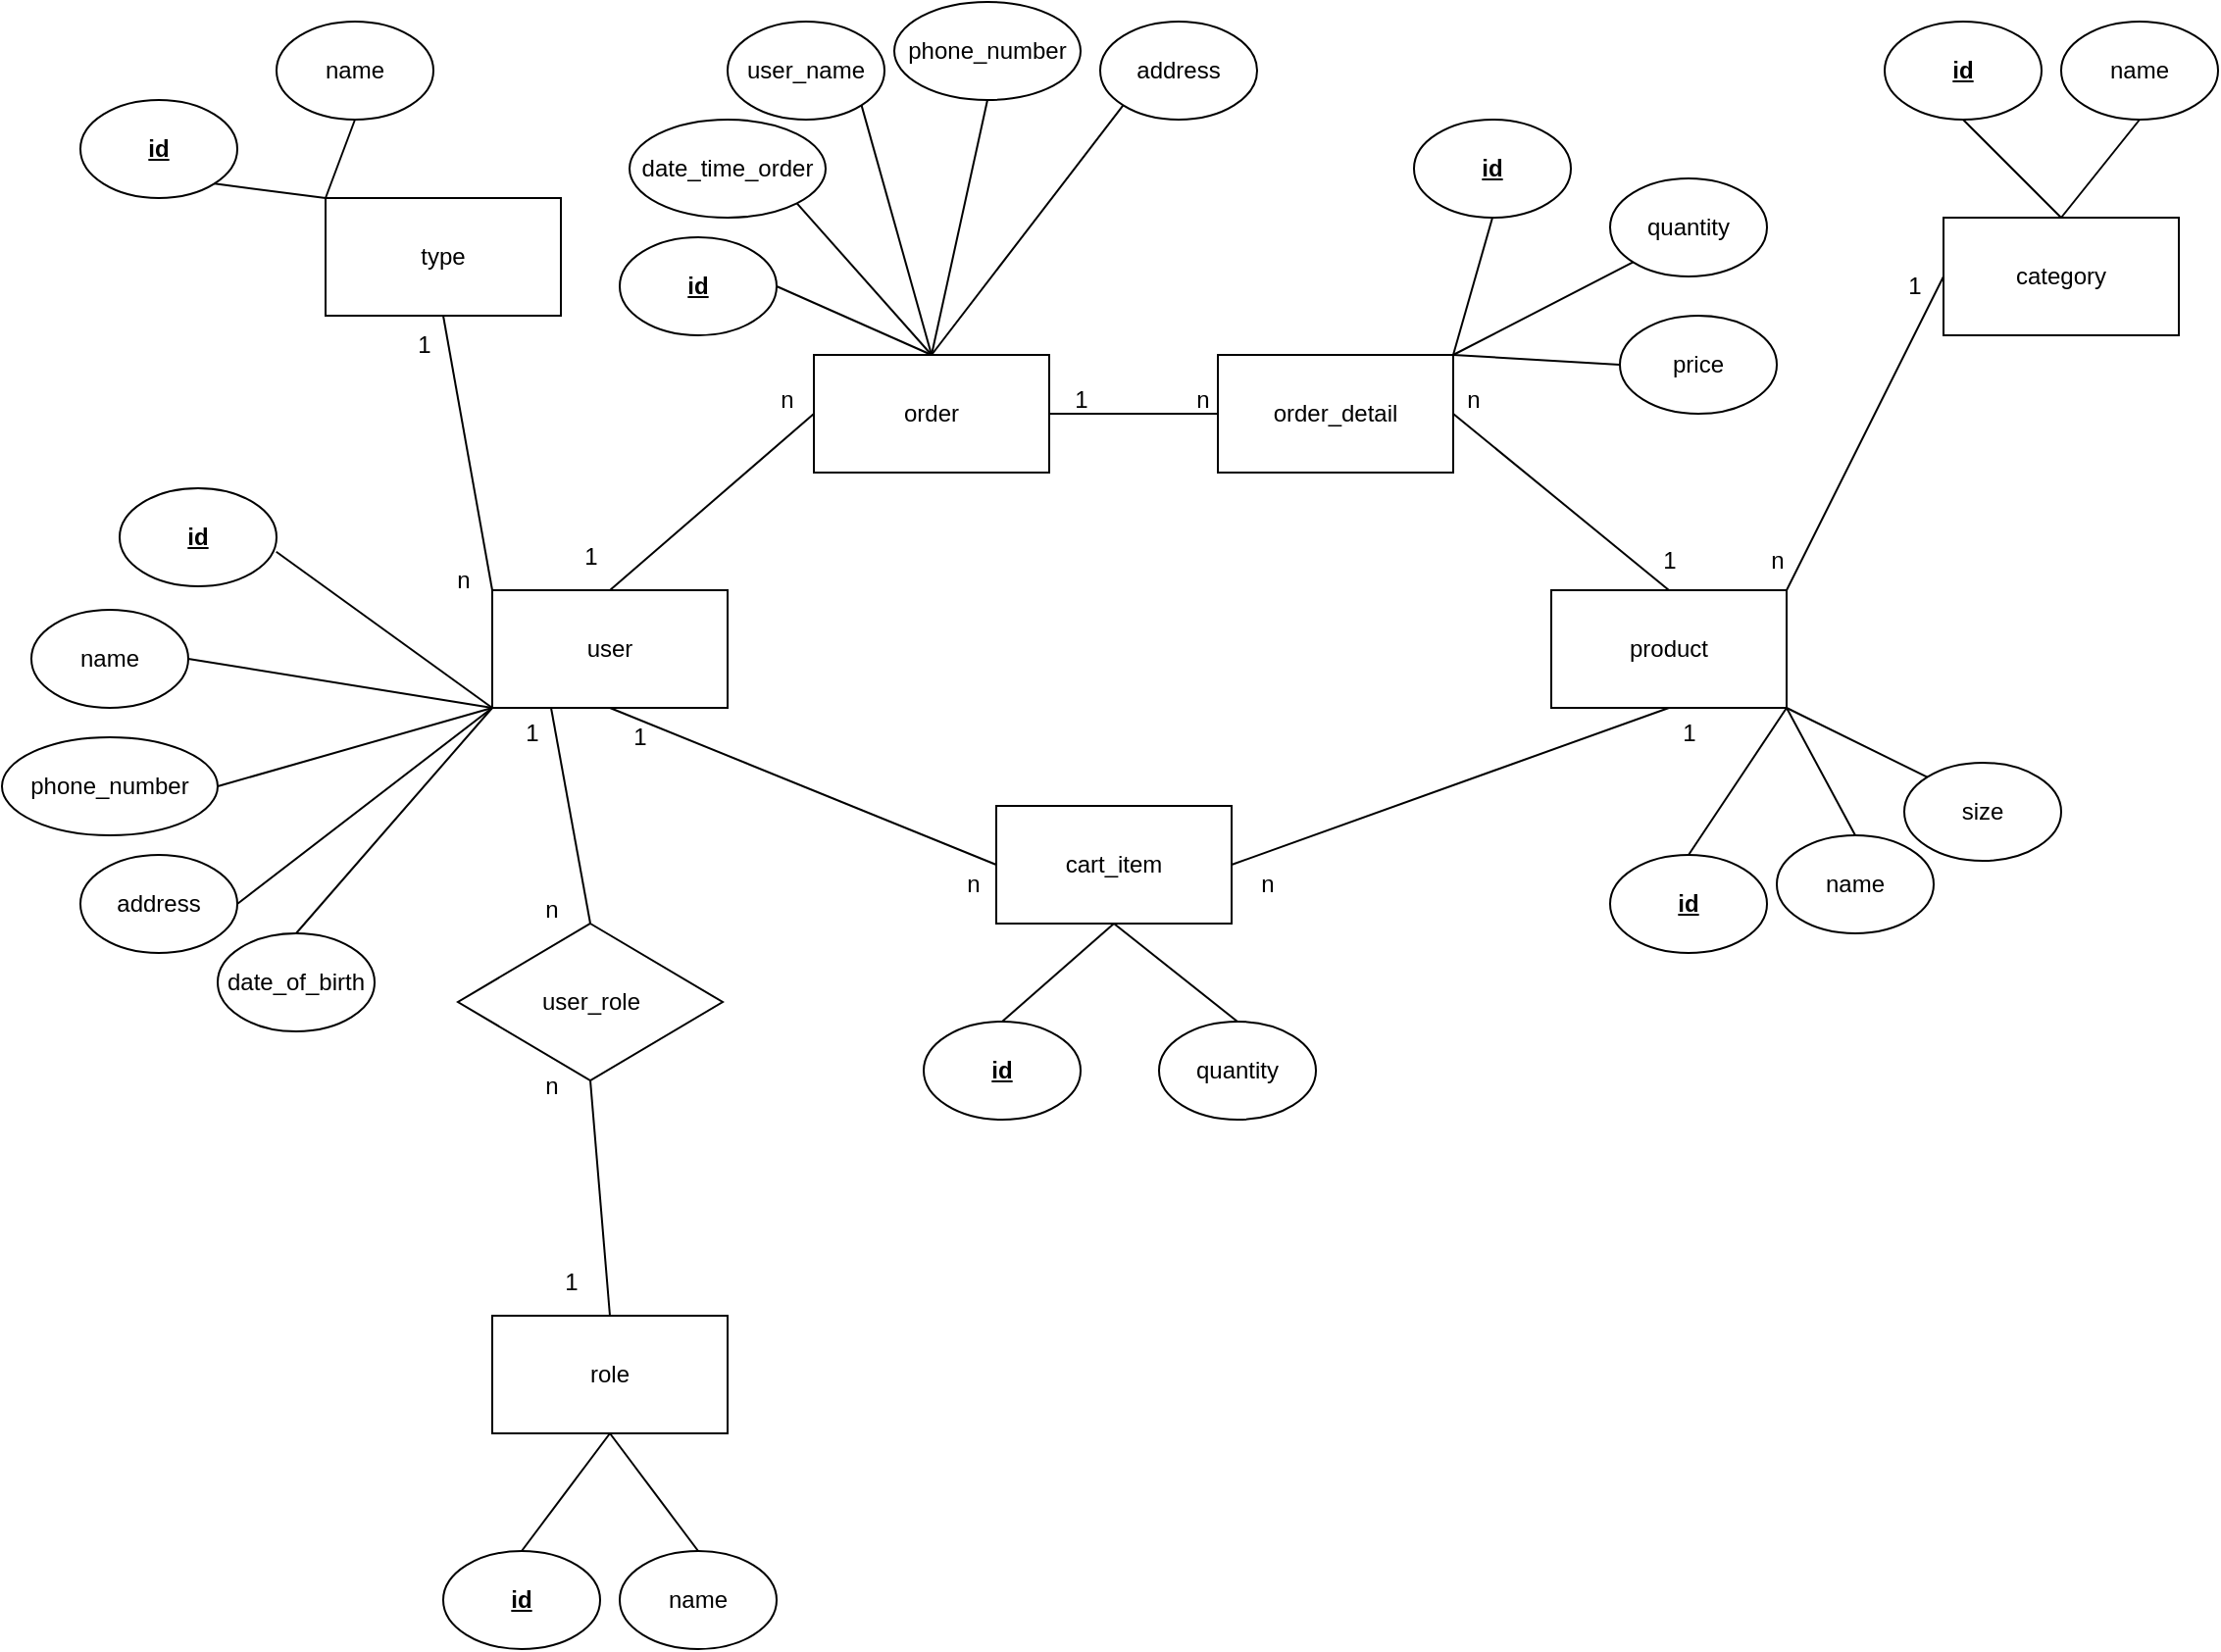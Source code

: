 <mxfile version="21.8.2" type="device">
  <diagram name="Trang-1" id="0O9hRr2BX_TqzbQARVlw">
    <mxGraphModel dx="2117" dy="542" grid="1" gridSize="10" guides="1" tooltips="1" connect="1" arrows="1" fold="1" page="1" pageScale="1" pageWidth="827" pageHeight="1169" math="0" shadow="0">
      <root>
        <mxCell id="0" />
        <mxCell id="1" parent="0" />
        <mxCell id="ZVqdNr6P1_I5kvniK3z6-1" value="user" style="rounded=0;whiteSpace=wrap;html=1;" vertex="1" parent="1">
          <mxGeometry x="130" y="420" width="120" height="60" as="geometry" />
        </mxCell>
        <mxCell id="ZVqdNr6P1_I5kvniK3z6-2" value="order" style="rounded=0;whiteSpace=wrap;html=1;" vertex="1" parent="1">
          <mxGeometry x="294" y="300" width="120" height="60" as="geometry" />
        </mxCell>
        <mxCell id="ZVqdNr6P1_I5kvniK3z6-3" value="order_detail" style="rounded=0;whiteSpace=wrap;html=1;" vertex="1" parent="1">
          <mxGeometry x="500" y="300" width="120" height="60" as="geometry" />
        </mxCell>
        <mxCell id="ZVqdNr6P1_I5kvniK3z6-4" value="product" style="rounded=0;whiteSpace=wrap;html=1;" vertex="1" parent="1">
          <mxGeometry x="670" y="420" width="120" height="60" as="geometry" />
        </mxCell>
        <mxCell id="ZVqdNr6P1_I5kvniK3z6-6" value="cart_item" style="rounded=0;whiteSpace=wrap;html=1;" vertex="1" parent="1">
          <mxGeometry x="387" y="530" width="120" height="60" as="geometry" />
        </mxCell>
        <mxCell id="ZVqdNr6P1_I5kvniK3z6-7" value="" style="endArrow=none;html=1;rounded=0;exitX=0.5;exitY=1;exitDx=0;exitDy=0;entryX=0;entryY=0.5;entryDx=0;entryDy=0;" edge="1" parent="1" source="ZVqdNr6P1_I5kvniK3z6-1" target="ZVqdNr6P1_I5kvniK3z6-6">
          <mxGeometry width="50" height="50" relative="1" as="geometry">
            <mxPoint x="390" y="310" as="sourcePoint" />
            <mxPoint x="294" y="570" as="targetPoint" />
          </mxGeometry>
        </mxCell>
        <mxCell id="ZVqdNr6P1_I5kvniK3z6-8" value="" style="endArrow=none;html=1;rounded=0;exitX=0.5;exitY=0;exitDx=0;exitDy=0;entryX=0;entryY=0.5;entryDx=0;entryDy=0;" edge="1" parent="1" source="ZVqdNr6P1_I5kvniK3z6-1" target="ZVqdNr6P1_I5kvniK3z6-2">
          <mxGeometry width="50" height="50" relative="1" as="geometry">
            <mxPoint x="390" y="380" as="sourcePoint" />
            <mxPoint x="440" y="330" as="targetPoint" />
          </mxGeometry>
        </mxCell>
        <mxCell id="ZVqdNr6P1_I5kvniK3z6-9" value="" style="endArrow=none;html=1;rounded=0;exitX=1;exitY=0.5;exitDx=0;exitDy=0;entryX=0;entryY=0.5;entryDx=0;entryDy=0;" edge="1" parent="1" source="ZVqdNr6P1_I5kvniK3z6-2" target="ZVqdNr6P1_I5kvniK3z6-3">
          <mxGeometry width="50" height="50" relative="1" as="geometry">
            <mxPoint x="390" y="380" as="sourcePoint" />
            <mxPoint x="440" y="330" as="targetPoint" />
          </mxGeometry>
        </mxCell>
        <mxCell id="ZVqdNr6P1_I5kvniK3z6-11" value="" style="endArrow=none;html=1;rounded=0;exitX=1;exitY=0.5;exitDx=0;exitDy=0;entryX=0.5;entryY=1;entryDx=0;entryDy=0;" edge="1" parent="1" source="ZVqdNr6P1_I5kvniK3z6-6" target="ZVqdNr6P1_I5kvniK3z6-4">
          <mxGeometry width="50" height="50" relative="1" as="geometry">
            <mxPoint x="390" y="380" as="sourcePoint" />
            <mxPoint x="440" y="330" as="targetPoint" />
          </mxGeometry>
        </mxCell>
        <mxCell id="ZVqdNr6P1_I5kvniK3z6-12" value="" style="endArrow=none;html=1;rounded=0;exitX=0.5;exitY=0;exitDx=0;exitDy=0;entryX=1;entryY=0.5;entryDx=0;entryDy=0;" edge="1" parent="1" source="ZVqdNr6P1_I5kvniK3z6-4" target="ZVqdNr6P1_I5kvniK3z6-3">
          <mxGeometry width="50" height="50" relative="1" as="geometry">
            <mxPoint x="390" y="340" as="sourcePoint" />
            <mxPoint x="440" y="290" as="targetPoint" />
          </mxGeometry>
        </mxCell>
        <mxCell id="ZVqdNr6P1_I5kvniK3z6-13" value="1" style="text;html=1;align=center;verticalAlign=middle;resizable=0;points=[];autosize=1;strokeColor=none;fillColor=none;" vertex="1" parent="1">
          <mxGeometry x="165" y="388" width="30" height="30" as="geometry" />
        </mxCell>
        <mxCell id="ZVqdNr6P1_I5kvniK3z6-14" value="n" style="text;html=1;align=center;verticalAlign=middle;resizable=0;points=[];autosize=1;strokeColor=none;fillColor=none;" vertex="1" parent="1">
          <mxGeometry x="265" y="308" width="30" height="30" as="geometry" />
        </mxCell>
        <mxCell id="ZVqdNr6P1_I5kvniK3z6-15" value="1" style="text;html=1;align=center;verticalAlign=middle;resizable=0;points=[];autosize=1;strokeColor=none;fillColor=none;" vertex="1" parent="1">
          <mxGeometry x="415" y="308" width="30" height="30" as="geometry" />
        </mxCell>
        <mxCell id="ZVqdNr6P1_I5kvniK3z6-16" value="n" style="text;html=1;align=center;verticalAlign=middle;resizable=0;points=[];autosize=1;strokeColor=none;fillColor=none;" vertex="1" parent="1">
          <mxGeometry x="477" y="308" width="30" height="30" as="geometry" />
        </mxCell>
        <mxCell id="ZVqdNr6P1_I5kvniK3z6-19" value="1" style="text;html=1;align=center;verticalAlign=middle;resizable=0;points=[];autosize=1;strokeColor=none;fillColor=none;" vertex="1" parent="1">
          <mxGeometry x="715" y="390" width="30" height="30" as="geometry" />
        </mxCell>
        <mxCell id="ZVqdNr6P1_I5kvniK3z6-20" value="n" style="text;html=1;align=center;verticalAlign=middle;resizable=0;points=[];autosize=1;strokeColor=none;fillColor=none;" vertex="1" parent="1">
          <mxGeometry x="615" y="308" width="30" height="30" as="geometry" />
        </mxCell>
        <mxCell id="ZVqdNr6P1_I5kvniK3z6-21" value="1" style="text;html=1;align=center;verticalAlign=middle;resizable=0;points=[];autosize=1;strokeColor=none;fillColor=none;" vertex="1" parent="1">
          <mxGeometry x="725" y="478" width="30" height="30" as="geometry" />
        </mxCell>
        <mxCell id="ZVqdNr6P1_I5kvniK3z6-23" value="n" style="text;html=1;align=center;verticalAlign=middle;resizable=0;points=[];autosize=1;strokeColor=none;fillColor=none;" vertex="1" parent="1">
          <mxGeometry x="510" y="555" width="30" height="30" as="geometry" />
        </mxCell>
        <mxCell id="ZVqdNr6P1_I5kvniK3z6-24" value="1" style="text;html=1;align=center;verticalAlign=middle;resizable=0;points=[];autosize=1;strokeColor=none;fillColor=none;" vertex="1" parent="1">
          <mxGeometry x="190" y="480" width="30" height="30" as="geometry" />
        </mxCell>
        <mxCell id="ZVqdNr6P1_I5kvniK3z6-28" value="n" style="text;html=1;align=center;verticalAlign=middle;resizable=0;points=[];autosize=1;strokeColor=none;fillColor=none;" vertex="1" parent="1">
          <mxGeometry x="360" y="555" width="30" height="30" as="geometry" />
        </mxCell>
        <mxCell id="ZVqdNr6P1_I5kvniK3z6-29" value="type" style="whiteSpace=wrap;html=1;" vertex="1" parent="1">
          <mxGeometry x="45" y="220" width="120" height="60" as="geometry" />
        </mxCell>
        <mxCell id="ZVqdNr6P1_I5kvniK3z6-33" value="" style="endArrow=none;html=1;rounded=0;exitX=0;exitY=0;exitDx=0;exitDy=0;entryX=0.5;entryY=1;entryDx=0;entryDy=0;" edge="1" parent="1" source="ZVqdNr6P1_I5kvniK3z6-1" target="ZVqdNr6P1_I5kvniK3z6-29">
          <mxGeometry width="50" height="50" relative="1" as="geometry">
            <mxPoint x="390" y="440" as="sourcePoint" />
            <mxPoint x="440" y="390" as="targetPoint" />
          </mxGeometry>
        </mxCell>
        <mxCell id="ZVqdNr6P1_I5kvniK3z6-34" value="category" style="whiteSpace=wrap;html=1;" vertex="1" parent="1">
          <mxGeometry x="870" y="230" width="120" height="60" as="geometry" />
        </mxCell>
        <mxCell id="ZVqdNr6P1_I5kvniK3z6-36" value="" style="endArrow=none;html=1;rounded=0;entryX=0;entryY=0.5;entryDx=0;entryDy=0;exitX=1;exitY=0;exitDx=0;exitDy=0;" edge="1" parent="1" source="ZVqdNr6P1_I5kvniK3z6-4" target="ZVqdNr6P1_I5kvniK3z6-34">
          <mxGeometry width="50" height="50" relative="1" as="geometry">
            <mxPoint x="700" y="440" as="sourcePoint" />
            <mxPoint x="750" y="390" as="targetPoint" />
          </mxGeometry>
        </mxCell>
        <mxCell id="ZVqdNr6P1_I5kvniK3z6-38" value="n" style="text;html=1;align=center;verticalAlign=middle;resizable=0;points=[];autosize=1;strokeColor=none;fillColor=none;" vertex="1" parent="1">
          <mxGeometry x="770" y="390" width="30" height="30" as="geometry" />
        </mxCell>
        <mxCell id="ZVqdNr6P1_I5kvniK3z6-39" value="1" style="text;html=1;align=center;verticalAlign=middle;resizable=0;points=[];autosize=1;strokeColor=none;fillColor=none;" vertex="1" parent="1">
          <mxGeometry x="840" y="250" width="30" height="30" as="geometry" />
        </mxCell>
        <mxCell id="ZVqdNr6P1_I5kvniK3z6-53" value="&lt;b&gt;&lt;u&gt;id&lt;/u&gt;&lt;/b&gt;" style="ellipse;whiteSpace=wrap;html=1;" vertex="1" parent="1">
          <mxGeometry x="-60" y="368" width="80" height="50" as="geometry" />
        </mxCell>
        <mxCell id="ZVqdNr6P1_I5kvniK3z6-54" value="&lt;b&gt;&lt;u&gt;id&lt;/u&gt;&lt;/b&gt;" style="ellipse;whiteSpace=wrap;html=1;" vertex="1" parent="1">
          <mxGeometry x="195" y="240" width="80" height="50" as="geometry" />
        </mxCell>
        <mxCell id="ZVqdNr6P1_I5kvniK3z6-55" value="&lt;b&gt;&lt;u&gt;id&lt;/u&gt;&lt;/b&gt;" style="ellipse;whiteSpace=wrap;html=1;" vertex="1" parent="1">
          <mxGeometry x="600" y="180" width="80" height="50" as="geometry" />
        </mxCell>
        <mxCell id="ZVqdNr6P1_I5kvniK3z6-56" value="&lt;b&gt;&lt;u&gt;id&lt;/u&gt;&lt;/b&gt;" style="ellipse;whiteSpace=wrap;html=1;" vertex="1" parent="1">
          <mxGeometry x="350" y="640" width="80" height="50" as="geometry" />
        </mxCell>
        <mxCell id="ZVqdNr6P1_I5kvniK3z6-58" value="&lt;b&gt;&lt;u&gt;id&lt;/u&gt;&lt;/b&gt;" style="ellipse;whiteSpace=wrap;html=1;" vertex="1" parent="1">
          <mxGeometry x="700" y="555" width="80" height="50" as="geometry" />
        </mxCell>
        <mxCell id="ZVqdNr6P1_I5kvniK3z6-59" value="&lt;b&gt;&lt;u&gt;id&lt;/u&gt;&lt;/b&gt;" style="ellipse;whiteSpace=wrap;html=1;" vertex="1" parent="1">
          <mxGeometry x="840" y="130" width="80" height="50" as="geometry" />
        </mxCell>
        <mxCell id="ZVqdNr6P1_I5kvniK3z6-60" value="&lt;b&gt;&lt;u&gt;id&lt;/u&gt;&lt;/b&gt;" style="ellipse;whiteSpace=wrap;html=1;" vertex="1" parent="1">
          <mxGeometry x="-80" y="170" width="80" height="50" as="geometry" />
        </mxCell>
        <mxCell id="ZVqdNr6P1_I5kvniK3z6-64" value="name" style="ellipse;whiteSpace=wrap;html=1;" vertex="1" parent="1">
          <mxGeometry x="930" y="130" width="80" height="50" as="geometry" />
        </mxCell>
        <mxCell id="ZVqdNr6P1_I5kvniK3z6-68" value="" style="endArrow=none;html=1;rounded=0;exitX=0.5;exitY=0;exitDx=0;exitDy=0;entryX=0.5;entryY=1;entryDx=0;entryDy=0;" edge="1" parent="1" source="ZVqdNr6P1_I5kvniK3z6-34" target="ZVqdNr6P1_I5kvniK3z6-64">
          <mxGeometry width="50" height="50" relative="1" as="geometry">
            <mxPoint x="1170" y="410" as="sourcePoint" />
            <mxPoint x="1220" y="360" as="targetPoint" />
          </mxGeometry>
        </mxCell>
        <mxCell id="ZVqdNr6P1_I5kvniK3z6-69" value="" style="endArrow=none;html=1;rounded=0;exitX=0.5;exitY=0;exitDx=0;exitDy=0;entryX=0.5;entryY=1;entryDx=0;entryDy=0;" edge="1" parent="1" source="ZVqdNr6P1_I5kvniK3z6-34" target="ZVqdNr6P1_I5kvniK3z6-59">
          <mxGeometry width="50" height="50" relative="1" as="geometry">
            <mxPoint x="1170" y="410" as="sourcePoint" />
            <mxPoint x="1220" y="360" as="targetPoint" />
          </mxGeometry>
        </mxCell>
        <mxCell id="ZVqdNr6P1_I5kvniK3z6-70" value="name" style="ellipse;whiteSpace=wrap;html=1;" vertex="1" parent="1">
          <mxGeometry x="785" y="545" width="80" height="50" as="geometry" />
        </mxCell>
        <mxCell id="ZVqdNr6P1_I5kvniK3z6-72" value="size" style="ellipse;whiteSpace=wrap;html=1;" vertex="1" parent="1">
          <mxGeometry x="850" y="508" width="80" height="50" as="geometry" />
        </mxCell>
        <mxCell id="ZVqdNr6P1_I5kvniK3z6-73" value="quantity" style="ellipse;whiteSpace=wrap;html=1;" vertex="1" parent="1">
          <mxGeometry x="470" y="640" width="80" height="50" as="geometry" />
        </mxCell>
        <mxCell id="ZVqdNr6P1_I5kvniK3z6-74" value="quantity" style="ellipse;whiteSpace=wrap;html=1;" vertex="1" parent="1">
          <mxGeometry x="700" y="210" width="80" height="50" as="geometry" />
        </mxCell>
        <mxCell id="ZVqdNr6P1_I5kvniK3z6-75" value="price" style="ellipse;whiteSpace=wrap;html=1;" vertex="1" parent="1">
          <mxGeometry x="705" y="280" width="80" height="50" as="geometry" />
        </mxCell>
        <mxCell id="ZVqdNr6P1_I5kvniK3z6-76" value="date_time_order" style="ellipse;whiteSpace=wrap;html=1;" vertex="1" parent="1">
          <mxGeometry x="200" y="180" width="100" height="50" as="geometry" />
        </mxCell>
        <mxCell id="ZVqdNr6P1_I5kvniK3z6-77" value="user_name" style="ellipse;whiteSpace=wrap;html=1;" vertex="1" parent="1">
          <mxGeometry x="250" y="130" width="80" height="50" as="geometry" />
        </mxCell>
        <mxCell id="ZVqdNr6P1_I5kvniK3z6-78" value="phone_number" style="ellipse;whiteSpace=wrap;html=1;" vertex="1" parent="1">
          <mxGeometry x="335" y="120" width="95" height="50" as="geometry" />
        </mxCell>
        <mxCell id="ZVqdNr6P1_I5kvniK3z6-79" value="address" style="ellipse;whiteSpace=wrap;html=1;" vertex="1" parent="1">
          <mxGeometry x="440" y="130" width="80" height="50" as="geometry" />
        </mxCell>
        <mxCell id="ZVqdNr6P1_I5kvniK3z6-80" value="name" style="ellipse;whiteSpace=wrap;html=1;" vertex="1" parent="1">
          <mxGeometry x="-105" y="430" width="80" height="50" as="geometry" />
        </mxCell>
        <mxCell id="ZVqdNr6P1_I5kvniK3z6-81" value="phone_number" style="ellipse;whiteSpace=wrap;html=1;" vertex="1" parent="1">
          <mxGeometry x="-120" y="495" width="110" height="50" as="geometry" />
        </mxCell>
        <mxCell id="ZVqdNr6P1_I5kvniK3z6-82" value="address" style="ellipse;whiteSpace=wrap;html=1;" vertex="1" parent="1">
          <mxGeometry x="-80" y="555" width="80" height="50" as="geometry" />
        </mxCell>
        <mxCell id="ZVqdNr6P1_I5kvniK3z6-83" value="date_of_birth" style="ellipse;whiteSpace=wrap;html=1;" vertex="1" parent="1">
          <mxGeometry x="-10" y="595" width="80" height="50" as="geometry" />
        </mxCell>
        <mxCell id="ZVqdNr6P1_I5kvniK3z6-84" value="" style="endArrow=none;html=1;rounded=0;exitX=0.998;exitY=0.648;exitDx=0;exitDy=0;exitPerimeter=0;entryX=0;entryY=1;entryDx=0;entryDy=0;" edge="1" parent="1" source="ZVqdNr6P1_I5kvniK3z6-53" target="ZVqdNr6P1_I5kvniK3z6-1">
          <mxGeometry width="50" height="50" relative="1" as="geometry">
            <mxPoint x="290" y="450" as="sourcePoint" />
            <mxPoint x="340" y="400" as="targetPoint" />
          </mxGeometry>
        </mxCell>
        <mxCell id="ZVqdNr6P1_I5kvniK3z6-85" value="" style="endArrow=none;html=1;rounded=0;exitX=1;exitY=0.5;exitDx=0;exitDy=0;entryX=0;entryY=1;entryDx=0;entryDy=0;" edge="1" parent="1" source="ZVqdNr6P1_I5kvniK3z6-80" target="ZVqdNr6P1_I5kvniK3z6-1">
          <mxGeometry width="50" height="50" relative="1" as="geometry">
            <mxPoint x="30" y="410" as="sourcePoint" />
            <mxPoint x="140" y="490" as="targetPoint" />
          </mxGeometry>
        </mxCell>
        <mxCell id="ZVqdNr6P1_I5kvniK3z6-86" value="" style="endArrow=none;html=1;rounded=0;exitX=1;exitY=0.5;exitDx=0;exitDy=0;entryX=0;entryY=1;entryDx=0;entryDy=0;" edge="1" parent="1" source="ZVqdNr6P1_I5kvniK3z6-81" target="ZVqdNr6P1_I5kvniK3z6-1">
          <mxGeometry width="50" height="50" relative="1" as="geometry">
            <mxPoint x="40" y="420" as="sourcePoint" />
            <mxPoint x="150" y="500" as="targetPoint" />
          </mxGeometry>
        </mxCell>
        <mxCell id="ZVqdNr6P1_I5kvniK3z6-87" value="" style="endArrow=none;html=1;rounded=0;exitX=1;exitY=0.5;exitDx=0;exitDy=0;entryX=0;entryY=1;entryDx=0;entryDy=0;" edge="1" parent="1" source="ZVqdNr6P1_I5kvniK3z6-82" target="ZVqdNr6P1_I5kvniK3z6-1">
          <mxGeometry width="50" height="50" relative="1" as="geometry">
            <mxPoint x="50" y="430" as="sourcePoint" />
            <mxPoint x="160" y="510" as="targetPoint" />
          </mxGeometry>
        </mxCell>
        <mxCell id="ZVqdNr6P1_I5kvniK3z6-88" value="" style="endArrow=none;html=1;rounded=0;exitX=0;exitY=1;exitDx=0;exitDy=0;entryX=0.5;entryY=0;entryDx=0;entryDy=0;" edge="1" parent="1" source="ZVqdNr6P1_I5kvniK3z6-1" target="ZVqdNr6P1_I5kvniK3z6-83">
          <mxGeometry width="50" height="50" relative="1" as="geometry">
            <mxPoint x="60" y="440" as="sourcePoint" />
            <mxPoint x="170" y="520" as="targetPoint" />
          </mxGeometry>
        </mxCell>
        <mxCell id="ZVqdNr6P1_I5kvniK3z6-89" value="" style="endArrow=none;html=1;rounded=0;exitX=0.5;exitY=0;exitDx=0;exitDy=0;entryX=0.5;entryY=1;entryDx=0;entryDy=0;" edge="1" parent="1" source="ZVqdNr6P1_I5kvniK3z6-56" target="ZVqdNr6P1_I5kvniK3z6-6">
          <mxGeometry width="50" height="50" relative="1" as="geometry">
            <mxPoint x="290" y="550" as="sourcePoint" />
            <mxPoint x="340" y="500" as="targetPoint" />
          </mxGeometry>
        </mxCell>
        <mxCell id="ZVqdNr6P1_I5kvniK3z6-90" value="" style="endArrow=none;html=1;rounded=0;exitX=0.5;exitY=1;exitDx=0;exitDy=0;entryX=0.5;entryY=0;entryDx=0;entryDy=0;" edge="1" parent="1" source="ZVqdNr6P1_I5kvniK3z6-6" target="ZVqdNr6P1_I5kvniK3z6-73">
          <mxGeometry width="50" height="50" relative="1" as="geometry">
            <mxPoint x="70" y="450" as="sourcePoint" />
            <mxPoint x="180" y="530" as="targetPoint" />
          </mxGeometry>
        </mxCell>
        <mxCell id="ZVqdNr6P1_I5kvniK3z6-91" value="" style="endArrow=none;html=1;rounded=0;exitX=1;exitY=0.5;exitDx=0;exitDy=0;entryX=0.5;entryY=0;entryDx=0;entryDy=0;" edge="1" parent="1" source="ZVqdNr6P1_I5kvniK3z6-54" target="ZVqdNr6P1_I5kvniK3z6-2">
          <mxGeometry width="50" height="50" relative="1" as="geometry">
            <mxPoint x="290" y="350" as="sourcePoint" />
            <mxPoint x="340" y="300" as="targetPoint" />
          </mxGeometry>
        </mxCell>
        <mxCell id="ZVqdNr6P1_I5kvniK3z6-92" value="" style="endArrow=none;html=1;rounded=0;exitX=1;exitY=1;exitDx=0;exitDy=0;entryX=0.5;entryY=0;entryDx=0;entryDy=0;" edge="1" parent="1" source="ZVqdNr6P1_I5kvniK3z6-76" target="ZVqdNr6P1_I5kvniK3z6-2">
          <mxGeometry width="50" height="50" relative="1" as="geometry">
            <mxPoint x="80" y="460" as="sourcePoint" />
            <mxPoint x="190" y="540" as="targetPoint" />
          </mxGeometry>
        </mxCell>
        <mxCell id="ZVqdNr6P1_I5kvniK3z6-93" value="" style="endArrow=none;html=1;rounded=0;exitX=1;exitY=1;exitDx=0;exitDy=0;entryX=0.5;entryY=0;entryDx=0;entryDy=0;" edge="1" parent="1" source="ZVqdNr6P1_I5kvniK3z6-77" target="ZVqdNr6P1_I5kvniK3z6-2">
          <mxGeometry width="50" height="50" relative="1" as="geometry">
            <mxPoint x="90" y="470" as="sourcePoint" />
            <mxPoint x="200" y="550" as="targetPoint" />
          </mxGeometry>
        </mxCell>
        <mxCell id="ZVqdNr6P1_I5kvniK3z6-94" value="" style="endArrow=none;html=1;rounded=0;exitX=0.5;exitY=1;exitDx=0;exitDy=0;entryX=0.5;entryY=0;entryDx=0;entryDy=0;" edge="1" parent="1" source="ZVqdNr6P1_I5kvniK3z6-78" target="ZVqdNr6P1_I5kvniK3z6-2">
          <mxGeometry width="50" height="50" relative="1" as="geometry">
            <mxPoint x="100" y="480" as="sourcePoint" />
            <mxPoint x="210" y="560" as="targetPoint" />
          </mxGeometry>
        </mxCell>
        <mxCell id="ZVqdNr6P1_I5kvniK3z6-95" value="" style="endArrow=none;html=1;rounded=0;exitX=0;exitY=1;exitDx=0;exitDy=0;entryX=0.5;entryY=0;entryDx=0;entryDy=0;" edge="1" parent="1" source="ZVqdNr6P1_I5kvniK3z6-79" target="ZVqdNr6P1_I5kvniK3z6-2">
          <mxGeometry width="50" height="50" relative="1" as="geometry">
            <mxPoint x="110" y="490" as="sourcePoint" />
            <mxPoint x="220" y="570" as="targetPoint" />
          </mxGeometry>
        </mxCell>
        <mxCell id="ZVqdNr6P1_I5kvniK3z6-96" value="" style="endArrow=none;html=1;rounded=0;exitX=0.5;exitY=1;exitDx=0;exitDy=0;entryX=1;entryY=0;entryDx=0;entryDy=0;" edge="1" parent="1" source="ZVqdNr6P1_I5kvniK3z6-55" target="ZVqdNr6P1_I5kvniK3z6-3">
          <mxGeometry width="50" height="50" relative="1" as="geometry">
            <mxPoint x="120" y="500" as="sourcePoint" />
            <mxPoint x="230" y="580" as="targetPoint" />
          </mxGeometry>
        </mxCell>
        <mxCell id="ZVqdNr6P1_I5kvniK3z6-97" value="" style="endArrow=none;html=1;rounded=0;exitX=0;exitY=1;exitDx=0;exitDy=0;entryX=1;entryY=0;entryDx=0;entryDy=0;" edge="1" parent="1" source="ZVqdNr6P1_I5kvniK3z6-74" target="ZVqdNr6P1_I5kvniK3z6-3">
          <mxGeometry width="50" height="50" relative="1" as="geometry">
            <mxPoint x="130" y="510" as="sourcePoint" />
            <mxPoint x="240" y="590" as="targetPoint" />
          </mxGeometry>
        </mxCell>
        <mxCell id="ZVqdNr6P1_I5kvniK3z6-98" value="" style="endArrow=none;html=1;rounded=0;exitX=0;exitY=0.5;exitDx=0;exitDy=0;entryX=1;entryY=0;entryDx=0;entryDy=0;" edge="1" parent="1" source="ZVqdNr6P1_I5kvniK3z6-75" target="ZVqdNr6P1_I5kvniK3z6-3">
          <mxGeometry width="50" height="50" relative="1" as="geometry">
            <mxPoint x="140" y="520" as="sourcePoint" />
            <mxPoint x="250" y="600" as="targetPoint" />
          </mxGeometry>
        </mxCell>
        <mxCell id="ZVqdNr6P1_I5kvniK3z6-99" value="" style="endArrow=none;html=1;rounded=0;exitX=1;exitY=1;exitDx=0;exitDy=0;entryX=0;entryY=0;entryDx=0;entryDy=0;" edge="1" parent="1" source="ZVqdNr6P1_I5kvniK3z6-4" target="ZVqdNr6P1_I5kvniK3z6-72">
          <mxGeometry width="50" height="50" relative="1" as="geometry">
            <mxPoint x="150" y="530" as="sourcePoint" />
            <mxPoint x="260" y="610" as="targetPoint" />
          </mxGeometry>
        </mxCell>
        <mxCell id="ZVqdNr6P1_I5kvniK3z6-100" value="" style="endArrow=none;html=1;rounded=0;exitX=1;exitY=1;exitDx=0;exitDy=0;entryX=0.5;entryY=0;entryDx=0;entryDy=0;" edge="1" parent="1" source="ZVqdNr6P1_I5kvniK3z6-4" target="ZVqdNr6P1_I5kvniK3z6-70">
          <mxGeometry width="50" height="50" relative="1" as="geometry">
            <mxPoint x="160" y="540" as="sourcePoint" />
            <mxPoint x="270" y="620" as="targetPoint" />
          </mxGeometry>
        </mxCell>
        <mxCell id="ZVqdNr6P1_I5kvniK3z6-101" value="" style="endArrow=none;html=1;rounded=0;exitX=1;exitY=1;exitDx=0;exitDy=0;entryX=0.5;entryY=0;entryDx=0;entryDy=0;" edge="1" parent="1" source="ZVqdNr6P1_I5kvniK3z6-4" target="ZVqdNr6P1_I5kvniK3z6-58">
          <mxGeometry width="50" height="50" relative="1" as="geometry">
            <mxPoint x="170" y="550" as="sourcePoint" />
            <mxPoint x="280" y="630" as="targetPoint" />
          </mxGeometry>
        </mxCell>
        <mxCell id="ZVqdNr6P1_I5kvniK3z6-102" value="name" style="ellipse;whiteSpace=wrap;html=1;" vertex="1" parent="1">
          <mxGeometry x="20" y="130" width="80" height="50" as="geometry" />
        </mxCell>
        <mxCell id="ZVqdNr6P1_I5kvniK3z6-103" value="" style="endArrow=none;html=1;rounded=0;exitX=1;exitY=1;exitDx=0;exitDy=0;entryX=0;entryY=0;entryDx=0;entryDy=0;" edge="1" parent="1" source="ZVqdNr6P1_I5kvniK3z6-60" target="ZVqdNr6P1_I5kvniK3z6-29">
          <mxGeometry width="50" height="50" relative="1" as="geometry">
            <mxPoint x="290" y="430" as="sourcePoint" />
            <mxPoint x="340" y="380" as="targetPoint" />
          </mxGeometry>
        </mxCell>
        <mxCell id="ZVqdNr6P1_I5kvniK3z6-104" value="" style="endArrow=none;html=1;rounded=0;exitX=0.5;exitY=1;exitDx=0;exitDy=0;entryX=0;entryY=0;entryDx=0;entryDy=0;" edge="1" parent="1" source="ZVqdNr6P1_I5kvniK3z6-102" target="ZVqdNr6P1_I5kvniK3z6-29">
          <mxGeometry width="50" height="50" relative="1" as="geometry">
            <mxPoint x="-2" y="223" as="sourcePoint" />
            <mxPoint x="55" y="230" as="targetPoint" />
          </mxGeometry>
        </mxCell>
        <mxCell id="ZVqdNr6P1_I5kvniK3z6-105" value="1" style="text;html=1;align=center;verticalAlign=middle;resizable=0;points=[];autosize=1;strokeColor=none;fillColor=none;" vertex="1" parent="1">
          <mxGeometry x="80" y="280" width="30" height="30" as="geometry" />
        </mxCell>
        <mxCell id="ZVqdNr6P1_I5kvniK3z6-106" value="n" style="text;html=1;align=center;verticalAlign=middle;resizable=0;points=[];autosize=1;strokeColor=none;fillColor=none;" vertex="1" parent="1">
          <mxGeometry x="100" y="400" width="30" height="30" as="geometry" />
        </mxCell>
        <mxCell id="ZVqdNr6P1_I5kvniK3z6-109" value="role" style="rounded=0;whiteSpace=wrap;html=1;" vertex="1" parent="1">
          <mxGeometry x="130" y="790" width="120" height="60" as="geometry" />
        </mxCell>
        <mxCell id="ZVqdNr6P1_I5kvniK3z6-111" value="user_role" style="rhombus;whiteSpace=wrap;html=1;" vertex="1" parent="1">
          <mxGeometry x="112.5" y="590" width="135" height="80" as="geometry" />
        </mxCell>
        <mxCell id="ZVqdNr6P1_I5kvniK3z6-112" value="" style="endArrow=none;html=1;rounded=0;exitX=0.5;exitY=0;exitDx=0;exitDy=0;entryX=0.25;entryY=1;entryDx=0;entryDy=0;" edge="1" parent="1" source="ZVqdNr6P1_I5kvniK3z6-111" target="ZVqdNr6P1_I5kvniK3z6-1">
          <mxGeometry width="50" height="50" relative="1" as="geometry">
            <mxPoint x="490" y="640" as="sourcePoint" />
            <mxPoint x="540" y="590" as="targetPoint" />
          </mxGeometry>
        </mxCell>
        <mxCell id="ZVqdNr6P1_I5kvniK3z6-113" value="" style="endArrow=none;html=1;rounded=0;exitX=0.5;exitY=0;exitDx=0;exitDy=0;entryX=0.5;entryY=1;entryDx=0;entryDy=0;" edge="1" parent="1" source="ZVqdNr6P1_I5kvniK3z6-109" target="ZVqdNr6P1_I5kvniK3z6-111">
          <mxGeometry width="50" height="50" relative="1" as="geometry">
            <mxPoint x="490" y="640" as="sourcePoint" />
            <mxPoint x="540" y="590" as="targetPoint" />
          </mxGeometry>
        </mxCell>
        <mxCell id="ZVqdNr6P1_I5kvniK3z6-115" value="n" style="text;html=1;align=center;verticalAlign=middle;resizable=0;points=[];autosize=1;strokeColor=none;fillColor=none;" vertex="1" parent="1">
          <mxGeometry x="145" y="658" width="30" height="30" as="geometry" />
        </mxCell>
        <mxCell id="ZVqdNr6P1_I5kvniK3z6-116" value="1" style="text;html=1;align=center;verticalAlign=middle;resizable=0;points=[];autosize=1;strokeColor=none;fillColor=none;" vertex="1" parent="1">
          <mxGeometry x="155" y="758" width="30" height="30" as="geometry" />
        </mxCell>
        <mxCell id="ZVqdNr6P1_I5kvniK3z6-117" value="1" style="text;html=1;align=center;verticalAlign=middle;resizable=0;points=[];autosize=1;strokeColor=none;fillColor=none;" vertex="1" parent="1">
          <mxGeometry x="135" y="478" width="30" height="30" as="geometry" />
        </mxCell>
        <mxCell id="ZVqdNr6P1_I5kvniK3z6-118" value="n" style="text;html=1;align=center;verticalAlign=middle;resizable=0;points=[];autosize=1;strokeColor=none;fillColor=none;" vertex="1" parent="1">
          <mxGeometry x="145" y="568" width="30" height="30" as="geometry" />
        </mxCell>
        <mxCell id="ZVqdNr6P1_I5kvniK3z6-119" value="&lt;b&gt;&lt;u&gt;id&lt;/u&gt;&lt;/b&gt;" style="ellipse;whiteSpace=wrap;html=1;" vertex="1" parent="1">
          <mxGeometry x="105" y="910" width="80" height="50" as="geometry" />
        </mxCell>
        <mxCell id="ZVqdNr6P1_I5kvniK3z6-120" value="name" style="ellipse;whiteSpace=wrap;html=1;" vertex="1" parent="1">
          <mxGeometry x="195" y="910" width="80" height="50" as="geometry" />
        </mxCell>
        <mxCell id="ZVqdNr6P1_I5kvniK3z6-121" value="" style="endArrow=none;html=1;rounded=0;exitX=0.5;exitY=0;exitDx=0;exitDy=0;entryX=0.5;entryY=1;entryDx=0;entryDy=0;" edge="1" parent="1" source="ZVqdNr6P1_I5kvniK3z6-119" target="ZVqdNr6P1_I5kvniK3z6-109">
          <mxGeometry width="50" height="50" relative="1" as="geometry">
            <mxPoint x="490" y="740" as="sourcePoint" />
            <mxPoint x="540" y="690" as="targetPoint" />
          </mxGeometry>
        </mxCell>
        <mxCell id="ZVqdNr6P1_I5kvniK3z6-122" value="" style="endArrow=none;html=1;rounded=0;exitX=0.5;exitY=0;exitDx=0;exitDy=0;entryX=0.5;entryY=1;entryDx=0;entryDy=0;" edge="1" parent="1" source="ZVqdNr6P1_I5kvniK3z6-120" target="ZVqdNr6P1_I5kvniK3z6-109">
          <mxGeometry width="50" height="50" relative="1" as="geometry">
            <mxPoint x="130" y="910" as="sourcePoint" />
            <mxPoint x="200" y="860" as="targetPoint" />
          </mxGeometry>
        </mxCell>
      </root>
    </mxGraphModel>
  </diagram>
</mxfile>
